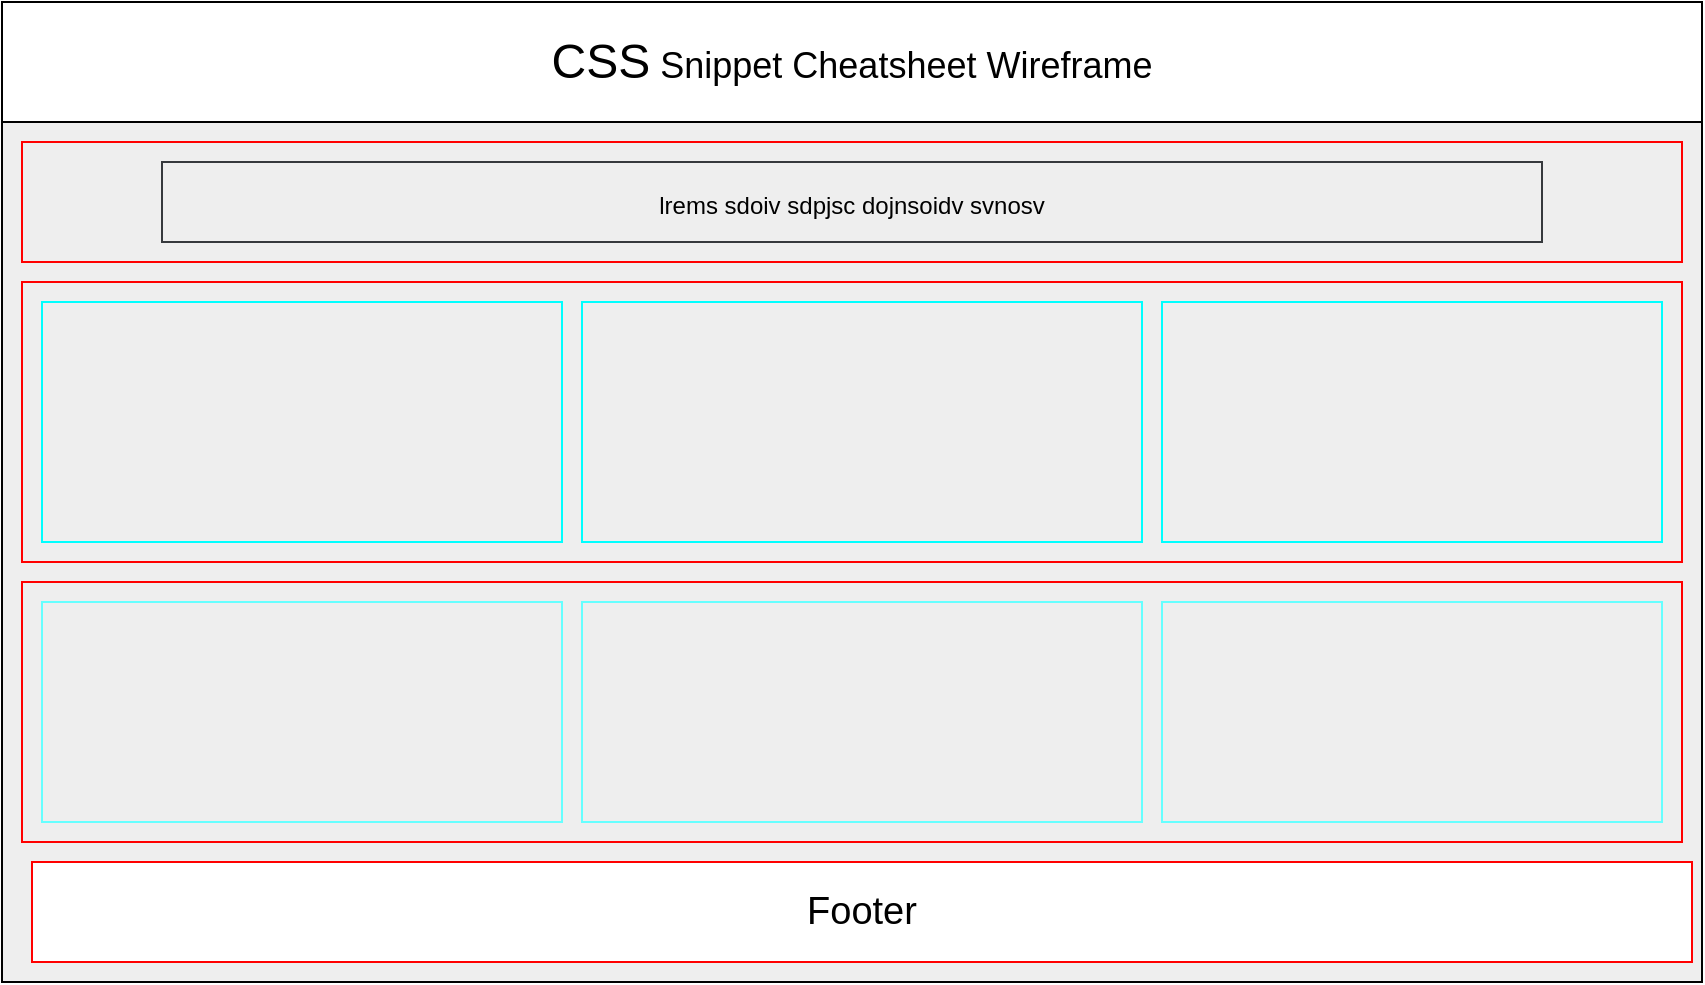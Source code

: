 <mxfile version="16.0.0" type="github"><diagram id="mGV0fgHUIERJUH1ve0xB" name="Page-1"><mxGraphModel dx="649" dy="605" grid="1" gridSize="10" guides="1" tooltips="1" connect="1" arrows="1" fold="1" page="1" pageScale="1" pageWidth="850" pageHeight="1100" math="0" shadow="0"><root><mxCell id="0"/><mxCell id="1" parent="0"/><mxCell id="1p1m--oLtzBu-wd-Y1lq-2" value="" style="rounded=0;whiteSpace=wrap;html=1;fontSize=18;fillColor=#eeeeee;strokeColor=#000000;gradientColor=none;" parent="1" vertex="1"><mxGeometry y="40" width="850" height="450" as="geometry"/></mxCell><mxCell id="1p1m--oLtzBu-wd-Y1lq-8" value="" style="rounded=0;whiteSpace=wrap;html=1;fontSize=12;strokeColor=#FF0000;fillColor=#eeeeee;" parent="1" vertex="1"><mxGeometry x="10" y="140" width="830" height="140" as="geometry"/></mxCell><mxCell id="1p1m--oLtzBu-wd-Y1lq-4" value="" style="rounded=0;whiteSpace=wrap;html=1;fontSize=12;strokeColor=#FF0000;fillColor=#eeeeee;" parent="1" vertex="1"><mxGeometry x="10" y="70" width="830" height="60" as="geometry"/></mxCell><mxCell id="1p1m--oLtzBu-wd-Y1lq-1" value="&lt;font style=&quot;font-size: 24px&quot;&gt;CSS&lt;/font&gt;&lt;font style=&quot;font-size: 18px&quot;&gt;&amp;nbsp;Snippet Cheatsheet Wireframe&lt;/font&gt;" style="rounded=0;whiteSpace=wrap;html=1;" parent="1" vertex="1"><mxGeometry width="850" height="60" as="geometry"/></mxCell><mxCell id="1p1m--oLtzBu-wd-Y1lq-3" value="&lt;font style=&quot;font-size: 12px&quot;&gt;lrems sdoiv sdpjsc dojnsoidv svnosv&lt;/font&gt;" style="rounded=0;whiteSpace=wrap;html=1;fontSize=18;fillColor=#eeeeee;strokeColor=#36393d;" parent="1" vertex="1"><mxGeometry x="80" y="80" width="690" height="40" as="geometry"/></mxCell><mxCell id="1p1m--oLtzBu-wd-Y1lq-5" value="" style="rounded=0;whiteSpace=wrap;html=1;fontSize=12;strokeColor=#00FFFF;fillColor=#eeeeee;" parent="1" vertex="1"><mxGeometry x="20" y="150" width="260" height="120" as="geometry"/></mxCell><mxCell id="1p1m--oLtzBu-wd-Y1lq-6" value="" style="rounded=0;whiteSpace=wrap;html=1;fontSize=12;strokeColor=#00FFFF;fillColor=#eeeeee;" parent="1" vertex="1"><mxGeometry x="290" y="150" width="280" height="120" as="geometry"/></mxCell><mxCell id="1p1m--oLtzBu-wd-Y1lq-7" value="" style="rounded=0;whiteSpace=wrap;html=1;fontSize=12;strokeColor=#00FFFF;fillColor=#eeeeee;" parent="1" vertex="1"><mxGeometry x="580" y="150" width="250" height="120" as="geometry"/></mxCell><mxCell id="1p1m--oLtzBu-wd-Y1lq-9" value="" style="rounded=0;whiteSpace=wrap;html=1;fontSize=12;strokeColor=#FF0000;fillColor=#eeeeee;" parent="1" vertex="1"><mxGeometry x="10" y="290" width="830" height="130" as="geometry"/></mxCell><mxCell id="1p1m--oLtzBu-wd-Y1lq-10" value="&lt;font style=&quot;font-size: 19px&quot;&gt;Footer&lt;/font&gt;" style="rounded=0;whiteSpace=wrap;html=1;fontSize=12;strokeColor=#FF0000;fillColor=default;gradientColor=none;" parent="1" vertex="1"><mxGeometry x="15" y="430" width="830" height="50" as="geometry"/></mxCell><mxCell id="1p1m--oLtzBu-wd-Y1lq-11" value="" style="rounded=0;whiteSpace=wrap;html=1;fontSize=12;strokeColor=#66FFFF;fillColor=#eeeeee;" parent="1" vertex="1"><mxGeometry x="20" y="300" width="260" height="110" as="geometry"/></mxCell><mxCell id="1p1m--oLtzBu-wd-Y1lq-12" value="" style="rounded=0;whiteSpace=wrap;html=1;fontSize=12;strokeColor=#66FFFF;fillColor=#eeeeee;" parent="1" vertex="1"><mxGeometry x="290" y="300" width="280" height="110" as="geometry"/></mxCell><mxCell id="1p1m--oLtzBu-wd-Y1lq-13" value="" style="rounded=0;whiteSpace=wrap;html=1;fontSize=12;strokeColor=#66FFFF;fillColor=#eeeeee;" parent="1" vertex="1"><mxGeometry x="580" y="300" width="250" height="110" as="geometry"/></mxCell></root></mxGraphModel></diagram></mxfile>
